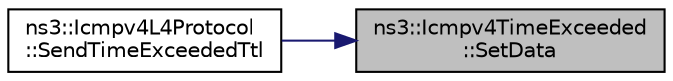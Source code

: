digraph "ns3::Icmpv4TimeExceeded::SetData"
{
 // LATEX_PDF_SIZE
  edge [fontname="Helvetica",fontsize="10",labelfontname="Helvetica",labelfontsize="10"];
  node [fontname="Helvetica",fontsize="10",shape=record];
  rankdir="RL";
  Node1 [label="ns3::Icmpv4TimeExceeded\l::SetData",height=0.2,width=0.4,color="black", fillcolor="grey75", style="filled", fontcolor="black",tooltip="Get the ICMP carried data."];
  Node1 -> Node2 [dir="back",color="midnightblue",fontsize="10",style="solid",fontname="Helvetica"];
  Node2 [label="ns3::Icmpv4L4Protocol\l::SendTimeExceededTtl",height=0.2,width=0.4,color="black", fillcolor="white", style="filled",URL="$classns3_1_1_icmpv4_l4_protocol.html#a2d03d20c4504c83833222e7ce3bf1967",tooltip="Send a Time Exceeded ICMP error."];
}
